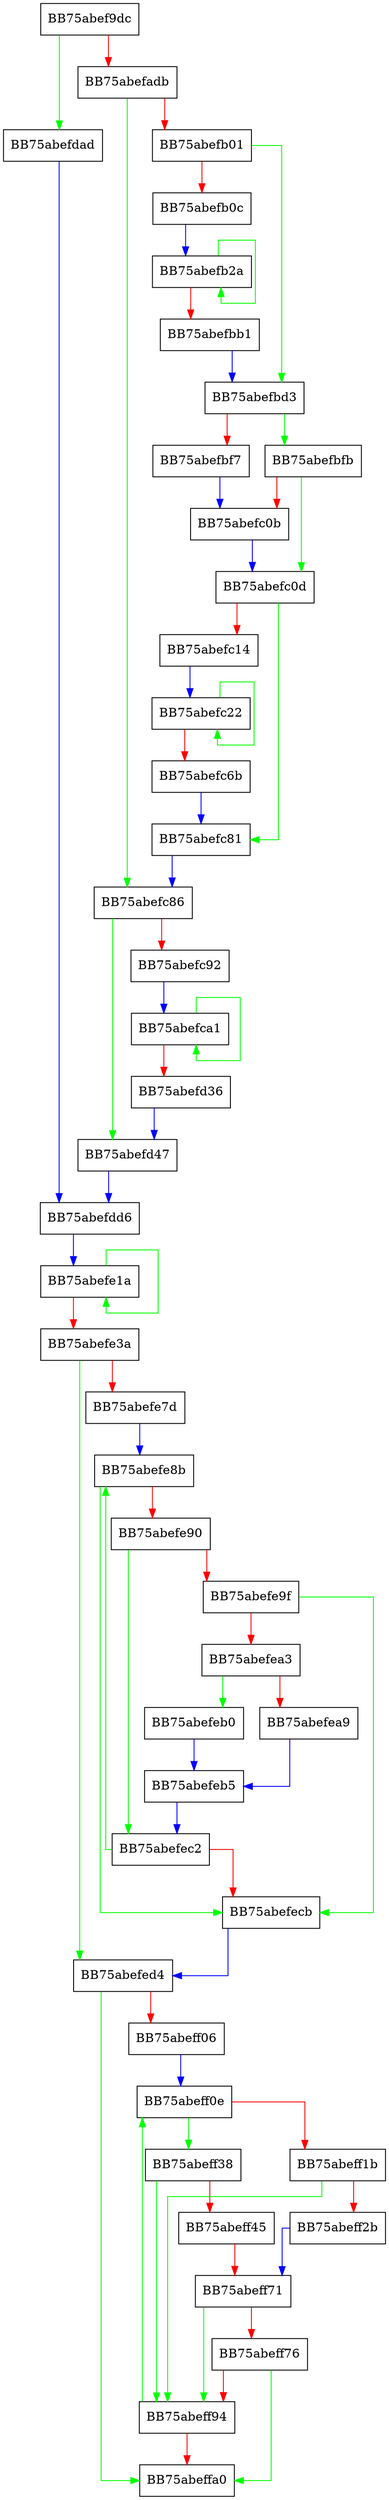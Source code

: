 digraph ZSTD_RowFindBestMatch_extDict_5_6 {
  node [shape="box"];
  graph [splines=ortho];
  BB75abef9dc -> BB75abefdad [color="green"];
  BB75abef9dc -> BB75abefadb [color="red"];
  BB75abefadb -> BB75abefc86 [color="green"];
  BB75abefadb -> BB75abefb01 [color="red"];
  BB75abefb01 -> BB75abefbd3 [color="green"];
  BB75abefb01 -> BB75abefb0c [color="red"];
  BB75abefb0c -> BB75abefb2a [color="blue"];
  BB75abefb2a -> BB75abefb2a [color="green"];
  BB75abefb2a -> BB75abefbb1 [color="red"];
  BB75abefbb1 -> BB75abefbd3 [color="blue"];
  BB75abefbd3 -> BB75abefbfb [color="green"];
  BB75abefbd3 -> BB75abefbf7 [color="red"];
  BB75abefbf7 -> BB75abefc0b [color="blue"];
  BB75abefbfb -> BB75abefc0d [color="green"];
  BB75abefbfb -> BB75abefc0b [color="red"];
  BB75abefc0b -> BB75abefc0d [color="blue"];
  BB75abefc0d -> BB75abefc81 [color="green"];
  BB75abefc0d -> BB75abefc14 [color="red"];
  BB75abefc14 -> BB75abefc22 [color="blue"];
  BB75abefc22 -> BB75abefc22 [color="green"];
  BB75abefc22 -> BB75abefc6b [color="red"];
  BB75abefc6b -> BB75abefc81 [color="blue"];
  BB75abefc81 -> BB75abefc86 [color="blue"];
  BB75abefc86 -> BB75abefd47 [color="green"];
  BB75abefc86 -> BB75abefc92 [color="red"];
  BB75abefc92 -> BB75abefca1 [color="blue"];
  BB75abefca1 -> BB75abefca1 [color="green"];
  BB75abefca1 -> BB75abefd36 [color="red"];
  BB75abefd36 -> BB75abefd47 [color="blue"];
  BB75abefd47 -> BB75abefdd6 [color="blue"];
  BB75abefdad -> BB75abefdd6 [color="blue"];
  BB75abefdd6 -> BB75abefe1a [color="blue"];
  BB75abefe1a -> BB75abefe1a [color="green"];
  BB75abefe1a -> BB75abefe3a [color="red"];
  BB75abefe3a -> BB75abefed4 [color="green"];
  BB75abefe3a -> BB75abefe7d [color="red"];
  BB75abefe7d -> BB75abefe8b [color="blue"];
  BB75abefe8b -> BB75abefecb [color="green"];
  BB75abefe8b -> BB75abefe90 [color="red"];
  BB75abefe90 -> BB75abefec2 [color="green"];
  BB75abefe90 -> BB75abefe9f [color="red"];
  BB75abefe9f -> BB75abefecb [color="green"];
  BB75abefe9f -> BB75abefea3 [color="red"];
  BB75abefea3 -> BB75abefeb0 [color="green"];
  BB75abefea3 -> BB75abefea9 [color="red"];
  BB75abefea9 -> BB75abefeb5 [color="blue"];
  BB75abefeb0 -> BB75abefeb5 [color="blue"];
  BB75abefeb5 -> BB75abefec2 [color="blue"];
  BB75abefec2 -> BB75abefe8b [color="green"];
  BB75abefec2 -> BB75abefecb [color="red"];
  BB75abefecb -> BB75abefed4 [color="blue"];
  BB75abefed4 -> BB75abeffa0 [color="green"];
  BB75abefed4 -> BB75abeff06 [color="red"];
  BB75abeff06 -> BB75abeff0e [color="blue"];
  BB75abeff0e -> BB75abeff38 [color="green"];
  BB75abeff0e -> BB75abeff1b [color="red"];
  BB75abeff1b -> BB75abeff94 [color="green"];
  BB75abeff1b -> BB75abeff2b [color="red"];
  BB75abeff2b -> BB75abeff71 [color="blue"];
  BB75abeff38 -> BB75abeff94 [color="green"];
  BB75abeff38 -> BB75abeff45 [color="red"];
  BB75abeff45 -> BB75abeff71 [color="red"];
  BB75abeff71 -> BB75abeff94 [color="green"];
  BB75abeff71 -> BB75abeff76 [color="red"];
  BB75abeff76 -> BB75abeffa0 [color="green"];
  BB75abeff76 -> BB75abeff94 [color="red"];
  BB75abeff94 -> BB75abeff0e [color="green"];
  BB75abeff94 -> BB75abeffa0 [color="red"];
}